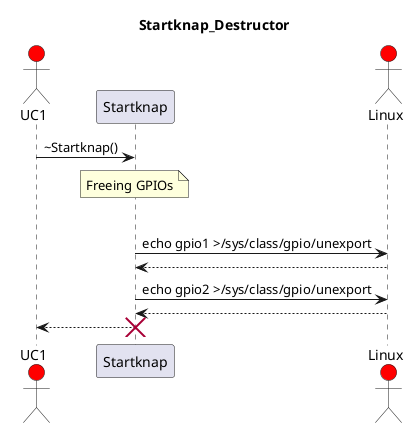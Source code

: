 @startuml
title Startknap_Destructor

actor UC1 #Red
participant Startknap
actor Linux #Red

UC1 -> Startknap : ~Startknap()
note over Startknap : Freeing GPIOs
loop for all GPIO's
Startknap -> Linux : echo gpio1 >/sys/class/gpio/unexport
Linux --> Startknap : 
Startknap -> Linux : echo gpio2 >/sys/class/gpio/unexport
Linux --> Startknap : 
UC1 <-- Startknap :
destroy Startknap

@enduml